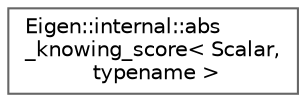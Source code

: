 digraph "类继承关系图"
{
 // LATEX_PDF_SIZE
  bgcolor="transparent";
  edge [fontname=Helvetica,fontsize=10,labelfontname=Helvetica,labelfontsize=10];
  node [fontname=Helvetica,fontsize=10,shape=box,height=0.2,width=0.4];
  rankdir="LR";
  Node0 [id="Node000000",label="Eigen::internal::abs\l_knowing_score\< Scalar,\l typename \>",height=0.2,width=0.4,color="grey40", fillcolor="white", style="filled",URL="$struct_eigen_1_1internal_1_1abs__knowing__score.html",tooltip=" "];
}

